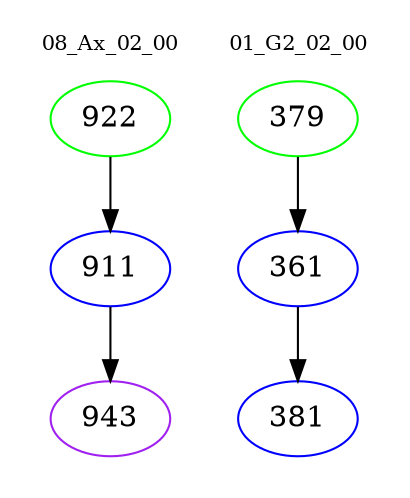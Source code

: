 digraph{
subgraph cluster_0 {
color = white
label = "08_Ax_02_00";
fontsize=10;
T0_922 [label="922", color="green"]
T0_922 -> T0_911 [color="black"]
T0_911 [label="911", color="blue"]
T0_911 -> T0_943 [color="black"]
T0_943 [label="943", color="purple"]
}
subgraph cluster_1 {
color = white
label = "01_G2_02_00";
fontsize=10;
T1_379 [label="379", color="green"]
T1_379 -> T1_361 [color="black"]
T1_361 [label="361", color="blue"]
T1_361 -> T1_381 [color="black"]
T1_381 [label="381", color="blue"]
}
}
